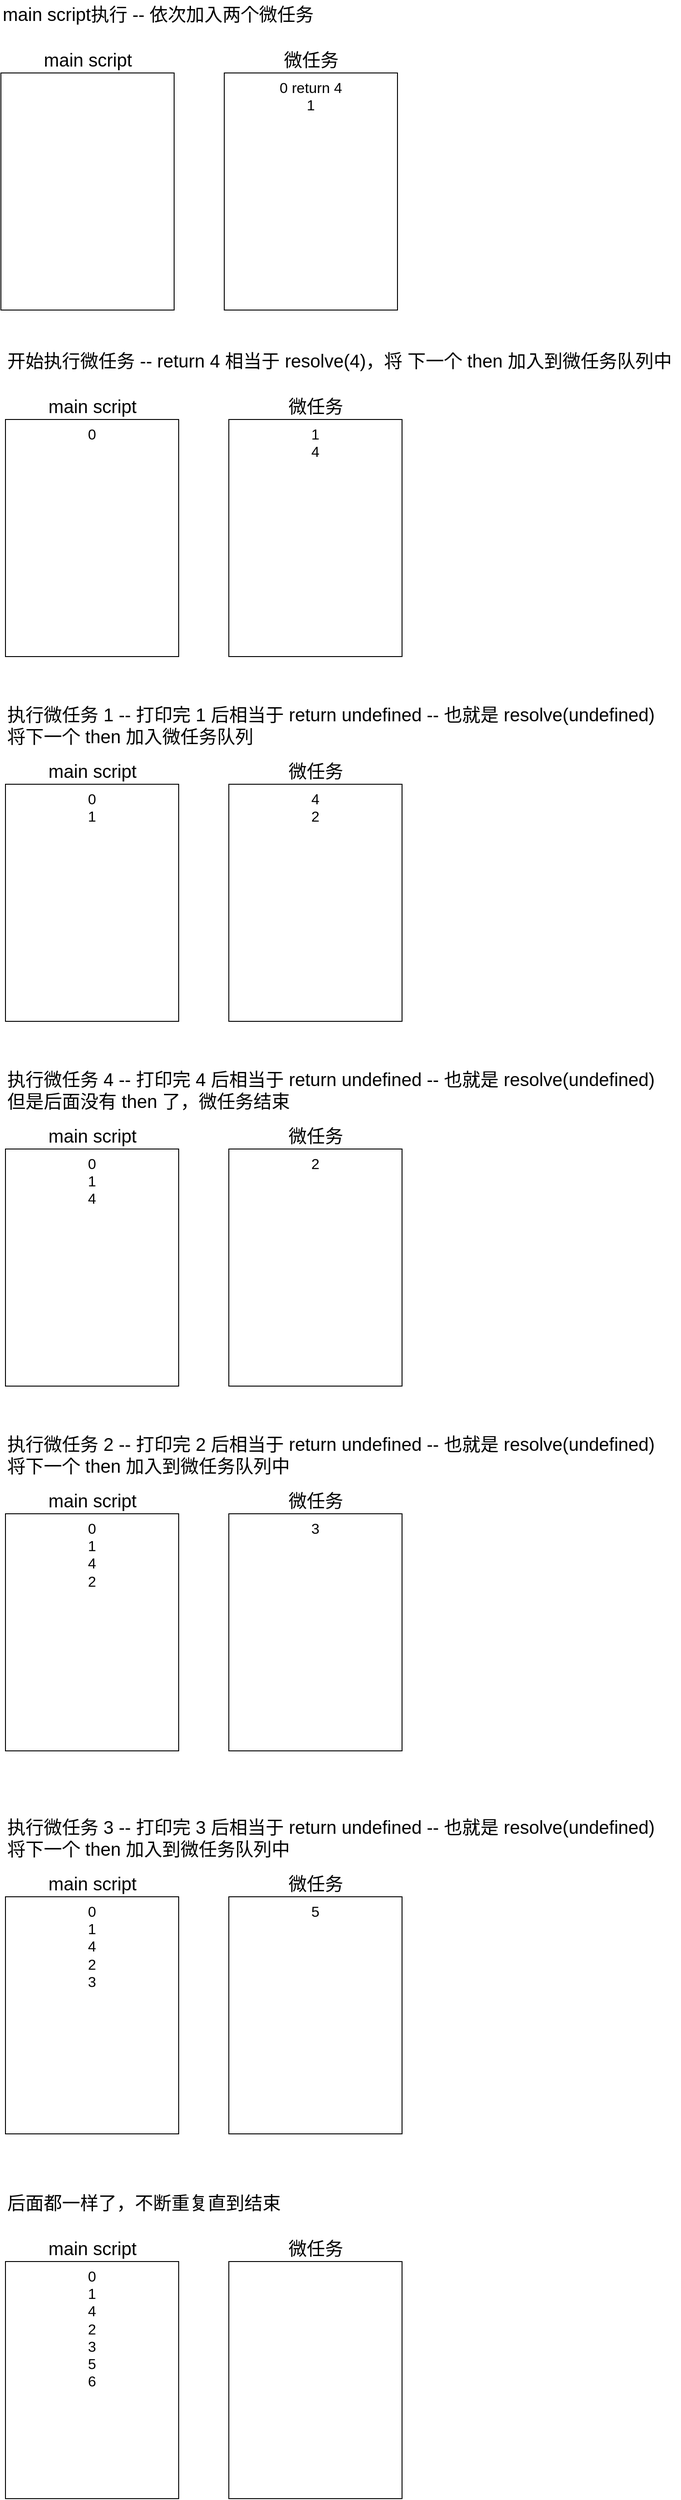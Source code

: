 <mxfile>
    <diagram id="B-_7KG5Mm6noLWvZeJN-" name="第 1 页">
        <mxGraphModel dx="486" dy="614" grid="1" gridSize="10" guides="1" tooltips="1" connect="1" arrows="1" fold="1" page="1" pageScale="1" pageWidth="827" pageHeight="1169" math="0" shadow="0">
            <root>
                <mxCell id="0"/>
                <mxCell id="1" parent="0"/>
                <mxCell id="6" value="" style="group" parent="1" vertex="1" connectable="0">
                    <mxGeometry x="280" y="150" width="190" height="290" as="geometry"/>
                </mxCell>
                <mxCell id="7" value="0 return 4&lt;br&gt;1" style="rounded=0;whiteSpace=wrap;html=1;verticalAlign=top;fontSize=16;" parent="6" vertex="1">
                    <mxGeometry y="30" width="190" height="260" as="geometry"/>
                </mxCell>
                <mxCell id="8" value="微任务" style="text;html=1;align=center;verticalAlign=middle;resizable=0;points=[];autosize=1;strokeColor=none;fillColor=none;fontSize=20;" parent="6" vertex="1">
                    <mxGeometry x="55" width="80" height="30" as="geometry"/>
                </mxCell>
                <mxCell id="9" value="" style="group" parent="1" vertex="1" connectable="0">
                    <mxGeometry x="35" y="150" width="190" height="290" as="geometry"/>
                </mxCell>
                <mxCell id="10" value="" style="rounded=0;whiteSpace=wrap;html=1;verticalAlign=top;fontSize=16;" parent="9" vertex="1">
                    <mxGeometry y="30" width="190" height="260" as="geometry"/>
                </mxCell>
                <mxCell id="11" value="main script" style="text;html=1;align=center;verticalAlign=middle;resizable=0;points=[];autosize=1;strokeColor=none;fillColor=none;fontSize=20;" parent="9" vertex="1">
                    <mxGeometry x="40" width="110" height="30" as="geometry"/>
                </mxCell>
                <mxCell id="22" value="main script执行 -- 依次加入两个微任务" style="text;html=1;align=left;verticalAlign=middle;resizable=0;points=[];autosize=1;strokeColor=none;fillColor=none;fontSize=20;" parent="1" vertex="1">
                    <mxGeometry x="35" y="100" width="360" height="30" as="geometry"/>
                </mxCell>
                <mxCell id="23" value="" style="group" parent="1" vertex="1" connectable="0">
                    <mxGeometry x="285" y="530" width="190" height="290" as="geometry"/>
                </mxCell>
                <mxCell id="24" value="1&lt;br&gt;4" style="rounded=0;whiteSpace=wrap;html=1;verticalAlign=top;fontSize=16;" parent="23" vertex="1">
                    <mxGeometry y="30" width="190" height="260" as="geometry"/>
                </mxCell>
                <mxCell id="25" value="微任务" style="text;html=1;align=center;verticalAlign=middle;resizable=0;points=[];autosize=1;strokeColor=none;fillColor=none;fontSize=20;" parent="23" vertex="1">
                    <mxGeometry x="55" width="80" height="30" as="geometry"/>
                </mxCell>
                <mxCell id="26" value="" style="group" parent="1" vertex="1" connectable="0">
                    <mxGeometry x="40" y="530" width="190" height="290" as="geometry"/>
                </mxCell>
                <mxCell id="27" value="0" style="rounded=0;whiteSpace=wrap;html=1;verticalAlign=top;fontSize=16;" parent="26" vertex="1">
                    <mxGeometry y="30" width="190" height="260" as="geometry"/>
                </mxCell>
                <mxCell id="28" value="main script" style="text;html=1;align=center;verticalAlign=middle;resizable=0;points=[];autosize=1;strokeColor=none;fillColor=none;fontSize=20;" parent="26" vertex="1">
                    <mxGeometry x="40" width="110" height="30" as="geometry"/>
                </mxCell>
                <mxCell id="29" value="开始执行微任务 -- return 4 相当于 resolve(4)，将 下一个 then 加入到微任务队列中" style="text;html=1;align=left;verticalAlign=middle;resizable=0;points=[];autosize=1;strokeColor=none;fillColor=none;fontSize=20;" parent="1" vertex="1">
                    <mxGeometry x="40" y="480" width="740" height="30" as="geometry"/>
                </mxCell>
                <mxCell id="30" value="" style="group" parent="1" vertex="1" connectable="0">
                    <mxGeometry x="285" y="930" width="190" height="290" as="geometry"/>
                </mxCell>
                <mxCell id="31" value="4&lt;br&gt;2" style="rounded=0;whiteSpace=wrap;html=1;verticalAlign=top;fontSize=16;" parent="30" vertex="1">
                    <mxGeometry y="30" width="190" height="260" as="geometry"/>
                </mxCell>
                <mxCell id="32" value="微任务" style="text;html=1;align=center;verticalAlign=middle;resizable=0;points=[];autosize=1;strokeColor=none;fillColor=none;fontSize=20;" parent="30" vertex="1">
                    <mxGeometry x="55" width="80" height="30" as="geometry"/>
                </mxCell>
                <mxCell id="33" value="" style="group" parent="1" vertex="1" connectable="0">
                    <mxGeometry x="40" y="930" width="190" height="290" as="geometry"/>
                </mxCell>
                <mxCell id="34" value="0&lt;br&gt;1" style="rounded=0;whiteSpace=wrap;html=1;verticalAlign=top;fontSize=16;" parent="33" vertex="1">
                    <mxGeometry y="30" width="190" height="260" as="geometry"/>
                </mxCell>
                <mxCell id="35" value="main script" style="text;html=1;align=center;verticalAlign=middle;resizable=0;points=[];autosize=1;strokeColor=none;fillColor=none;fontSize=20;" parent="33" vertex="1">
                    <mxGeometry x="40" width="110" height="30" as="geometry"/>
                </mxCell>
                <mxCell id="36" value="执行微任务 1 -- 打印完 1 后相当于 return undefined -- 也就是 resolve(undefined)&lt;br&gt;将下一个 then 加入微任务队列" style="text;html=1;align=left;verticalAlign=middle;resizable=0;points=[];autosize=1;strokeColor=none;fillColor=none;fontSize=20;" parent="1" vertex="1">
                    <mxGeometry x="40" y="870" width="730" height="50" as="geometry"/>
                </mxCell>
                <mxCell id="37" value="" style="group" parent="1" vertex="1" connectable="0">
                    <mxGeometry x="285" y="1330" width="190" height="290" as="geometry"/>
                </mxCell>
                <mxCell id="38" value="2" style="rounded=0;whiteSpace=wrap;html=1;verticalAlign=top;fontSize=16;" parent="37" vertex="1">
                    <mxGeometry y="30" width="190" height="260" as="geometry"/>
                </mxCell>
                <mxCell id="39" value="微任务" style="text;html=1;align=center;verticalAlign=middle;resizable=0;points=[];autosize=1;strokeColor=none;fillColor=none;fontSize=20;" parent="37" vertex="1">
                    <mxGeometry x="55" width="80" height="30" as="geometry"/>
                </mxCell>
                <mxCell id="40" value="" style="group" parent="1" vertex="1" connectable="0">
                    <mxGeometry x="40" y="1330" width="190" height="290" as="geometry"/>
                </mxCell>
                <mxCell id="41" value="0&lt;br&gt;1&lt;br&gt;4" style="rounded=0;whiteSpace=wrap;html=1;verticalAlign=top;fontSize=16;" parent="40" vertex="1">
                    <mxGeometry y="30" width="190" height="260" as="geometry"/>
                </mxCell>
                <mxCell id="42" value="main script" style="text;html=1;align=center;verticalAlign=middle;resizable=0;points=[];autosize=1;strokeColor=none;fillColor=none;fontSize=20;" parent="40" vertex="1">
                    <mxGeometry x="40" width="110" height="30" as="geometry"/>
                </mxCell>
                <mxCell id="43" value="执行微任务 4 -- 打印完 4 后相当于 return undefined -- 也就是 resolve(undefined)&lt;br&gt;但是后面没有 then 了，微任务结束" style="text;html=1;align=left;verticalAlign=middle;resizable=0;points=[];autosize=1;strokeColor=none;fillColor=none;fontSize=20;" parent="1" vertex="1">
                    <mxGeometry x="40" y="1270" width="730" height="50" as="geometry"/>
                </mxCell>
                <mxCell id="44" value="" style="group" parent="1" vertex="1" connectable="0">
                    <mxGeometry x="285" y="1730" width="190" height="290" as="geometry"/>
                </mxCell>
                <mxCell id="45" value="3" style="rounded=0;whiteSpace=wrap;html=1;verticalAlign=top;fontSize=16;" parent="44" vertex="1">
                    <mxGeometry y="30" width="190" height="260" as="geometry"/>
                </mxCell>
                <mxCell id="46" value="微任务" style="text;html=1;align=center;verticalAlign=middle;resizable=0;points=[];autosize=1;strokeColor=none;fillColor=none;fontSize=20;" parent="44" vertex="1">
                    <mxGeometry x="55" width="80" height="30" as="geometry"/>
                </mxCell>
                <mxCell id="47" value="" style="group" parent="1" vertex="1" connectable="0">
                    <mxGeometry x="40" y="1730" width="190" height="290" as="geometry"/>
                </mxCell>
                <mxCell id="48" value="0&lt;br&gt;1&lt;br&gt;4&lt;br&gt;2" style="rounded=0;whiteSpace=wrap;html=1;verticalAlign=top;fontSize=16;" parent="47" vertex="1">
                    <mxGeometry y="30" width="190" height="260" as="geometry"/>
                </mxCell>
                <mxCell id="49" value="main script" style="text;html=1;align=center;verticalAlign=middle;resizable=0;points=[];autosize=1;strokeColor=none;fillColor=none;fontSize=20;" parent="47" vertex="1">
                    <mxGeometry x="40" width="110" height="30" as="geometry"/>
                </mxCell>
                <mxCell id="50" value="执行微任务 2 -- 打印完 2 后相当于 return undefined -- 也就是 resolve(undefined)&lt;br&gt;将下一个 then 加入到微任务队列中" style="text;html=1;align=left;verticalAlign=middle;resizable=0;points=[];autosize=1;strokeColor=none;fillColor=none;fontSize=20;" parent="1" vertex="1">
                    <mxGeometry x="40" y="1670" width="730" height="50" as="geometry"/>
                </mxCell>
                <mxCell id="51" value="" style="group" parent="1" vertex="1" connectable="0">
                    <mxGeometry x="285" y="2150" width="190" height="290" as="geometry"/>
                </mxCell>
                <mxCell id="52" value="5" style="rounded=0;whiteSpace=wrap;html=1;verticalAlign=top;fontSize=16;" parent="51" vertex="1">
                    <mxGeometry y="30" width="190" height="260" as="geometry"/>
                </mxCell>
                <mxCell id="53" value="微任务" style="text;html=1;align=center;verticalAlign=middle;resizable=0;points=[];autosize=1;strokeColor=none;fillColor=none;fontSize=20;" parent="51" vertex="1">
                    <mxGeometry x="55" width="80" height="30" as="geometry"/>
                </mxCell>
                <mxCell id="54" value="" style="group" parent="1" vertex="1" connectable="0">
                    <mxGeometry x="40" y="2150" width="190" height="290" as="geometry"/>
                </mxCell>
                <mxCell id="55" value="0&lt;br&gt;1&lt;br&gt;4&lt;br&gt;2&lt;br&gt;3" style="rounded=0;whiteSpace=wrap;html=1;verticalAlign=top;fontSize=16;" parent="54" vertex="1">
                    <mxGeometry y="30" width="190" height="260" as="geometry"/>
                </mxCell>
                <mxCell id="56" value="main script" style="text;html=1;align=center;verticalAlign=middle;resizable=0;points=[];autosize=1;strokeColor=none;fillColor=none;fontSize=20;" parent="54" vertex="1">
                    <mxGeometry x="40" width="110" height="30" as="geometry"/>
                </mxCell>
                <mxCell id="57" value="执行微任务 3 -- 打印完 3 后相当于 return undefined -- 也就是 resolve(undefined)&lt;br&gt;将下一个 then 加入到微任务队列中" style="text;html=1;align=left;verticalAlign=middle;resizable=0;points=[];autosize=1;strokeColor=none;fillColor=none;fontSize=20;" parent="1" vertex="1">
                    <mxGeometry x="40" y="2090" width="730" height="50" as="geometry"/>
                </mxCell>
                <mxCell id="58" value="" style="group" parent="1" vertex="1" connectable="0">
                    <mxGeometry x="285" y="2550" width="190" height="290" as="geometry"/>
                </mxCell>
                <mxCell id="59" value="" style="rounded=0;whiteSpace=wrap;html=1;verticalAlign=top;fontSize=16;" parent="58" vertex="1">
                    <mxGeometry y="30" width="190" height="260" as="geometry"/>
                </mxCell>
                <mxCell id="60" value="微任务" style="text;html=1;align=center;verticalAlign=middle;resizable=0;points=[];autosize=1;strokeColor=none;fillColor=none;fontSize=20;" parent="58" vertex="1">
                    <mxGeometry x="55" width="80" height="30" as="geometry"/>
                </mxCell>
                <mxCell id="61" value="" style="group" parent="1" vertex="1" connectable="0">
                    <mxGeometry x="40" y="2550" width="190" height="290" as="geometry"/>
                </mxCell>
                <mxCell id="62" value="0&lt;br&gt;1&lt;br&gt;4&lt;br&gt;2&lt;br&gt;3&lt;br&gt;5&lt;br&gt;6" style="rounded=0;whiteSpace=wrap;html=1;verticalAlign=top;fontSize=16;" parent="61" vertex="1">
                    <mxGeometry y="30" width="190" height="260" as="geometry"/>
                </mxCell>
                <mxCell id="63" value="main script" style="text;html=1;align=center;verticalAlign=middle;resizable=0;points=[];autosize=1;strokeColor=none;fillColor=none;fontSize=20;" parent="61" vertex="1">
                    <mxGeometry x="40" width="110" height="30" as="geometry"/>
                </mxCell>
                <mxCell id="64" value="后面都一样了，不断重复直到结束" style="text;html=1;align=left;verticalAlign=middle;resizable=0;points=[];autosize=1;strokeColor=none;fillColor=none;fontSize=20;" parent="1" vertex="1">
                    <mxGeometry x="40" y="2500" width="320" height="30" as="geometry"/>
                </mxCell>
            </root>
        </mxGraphModel>
    </diagram>
</mxfile>
